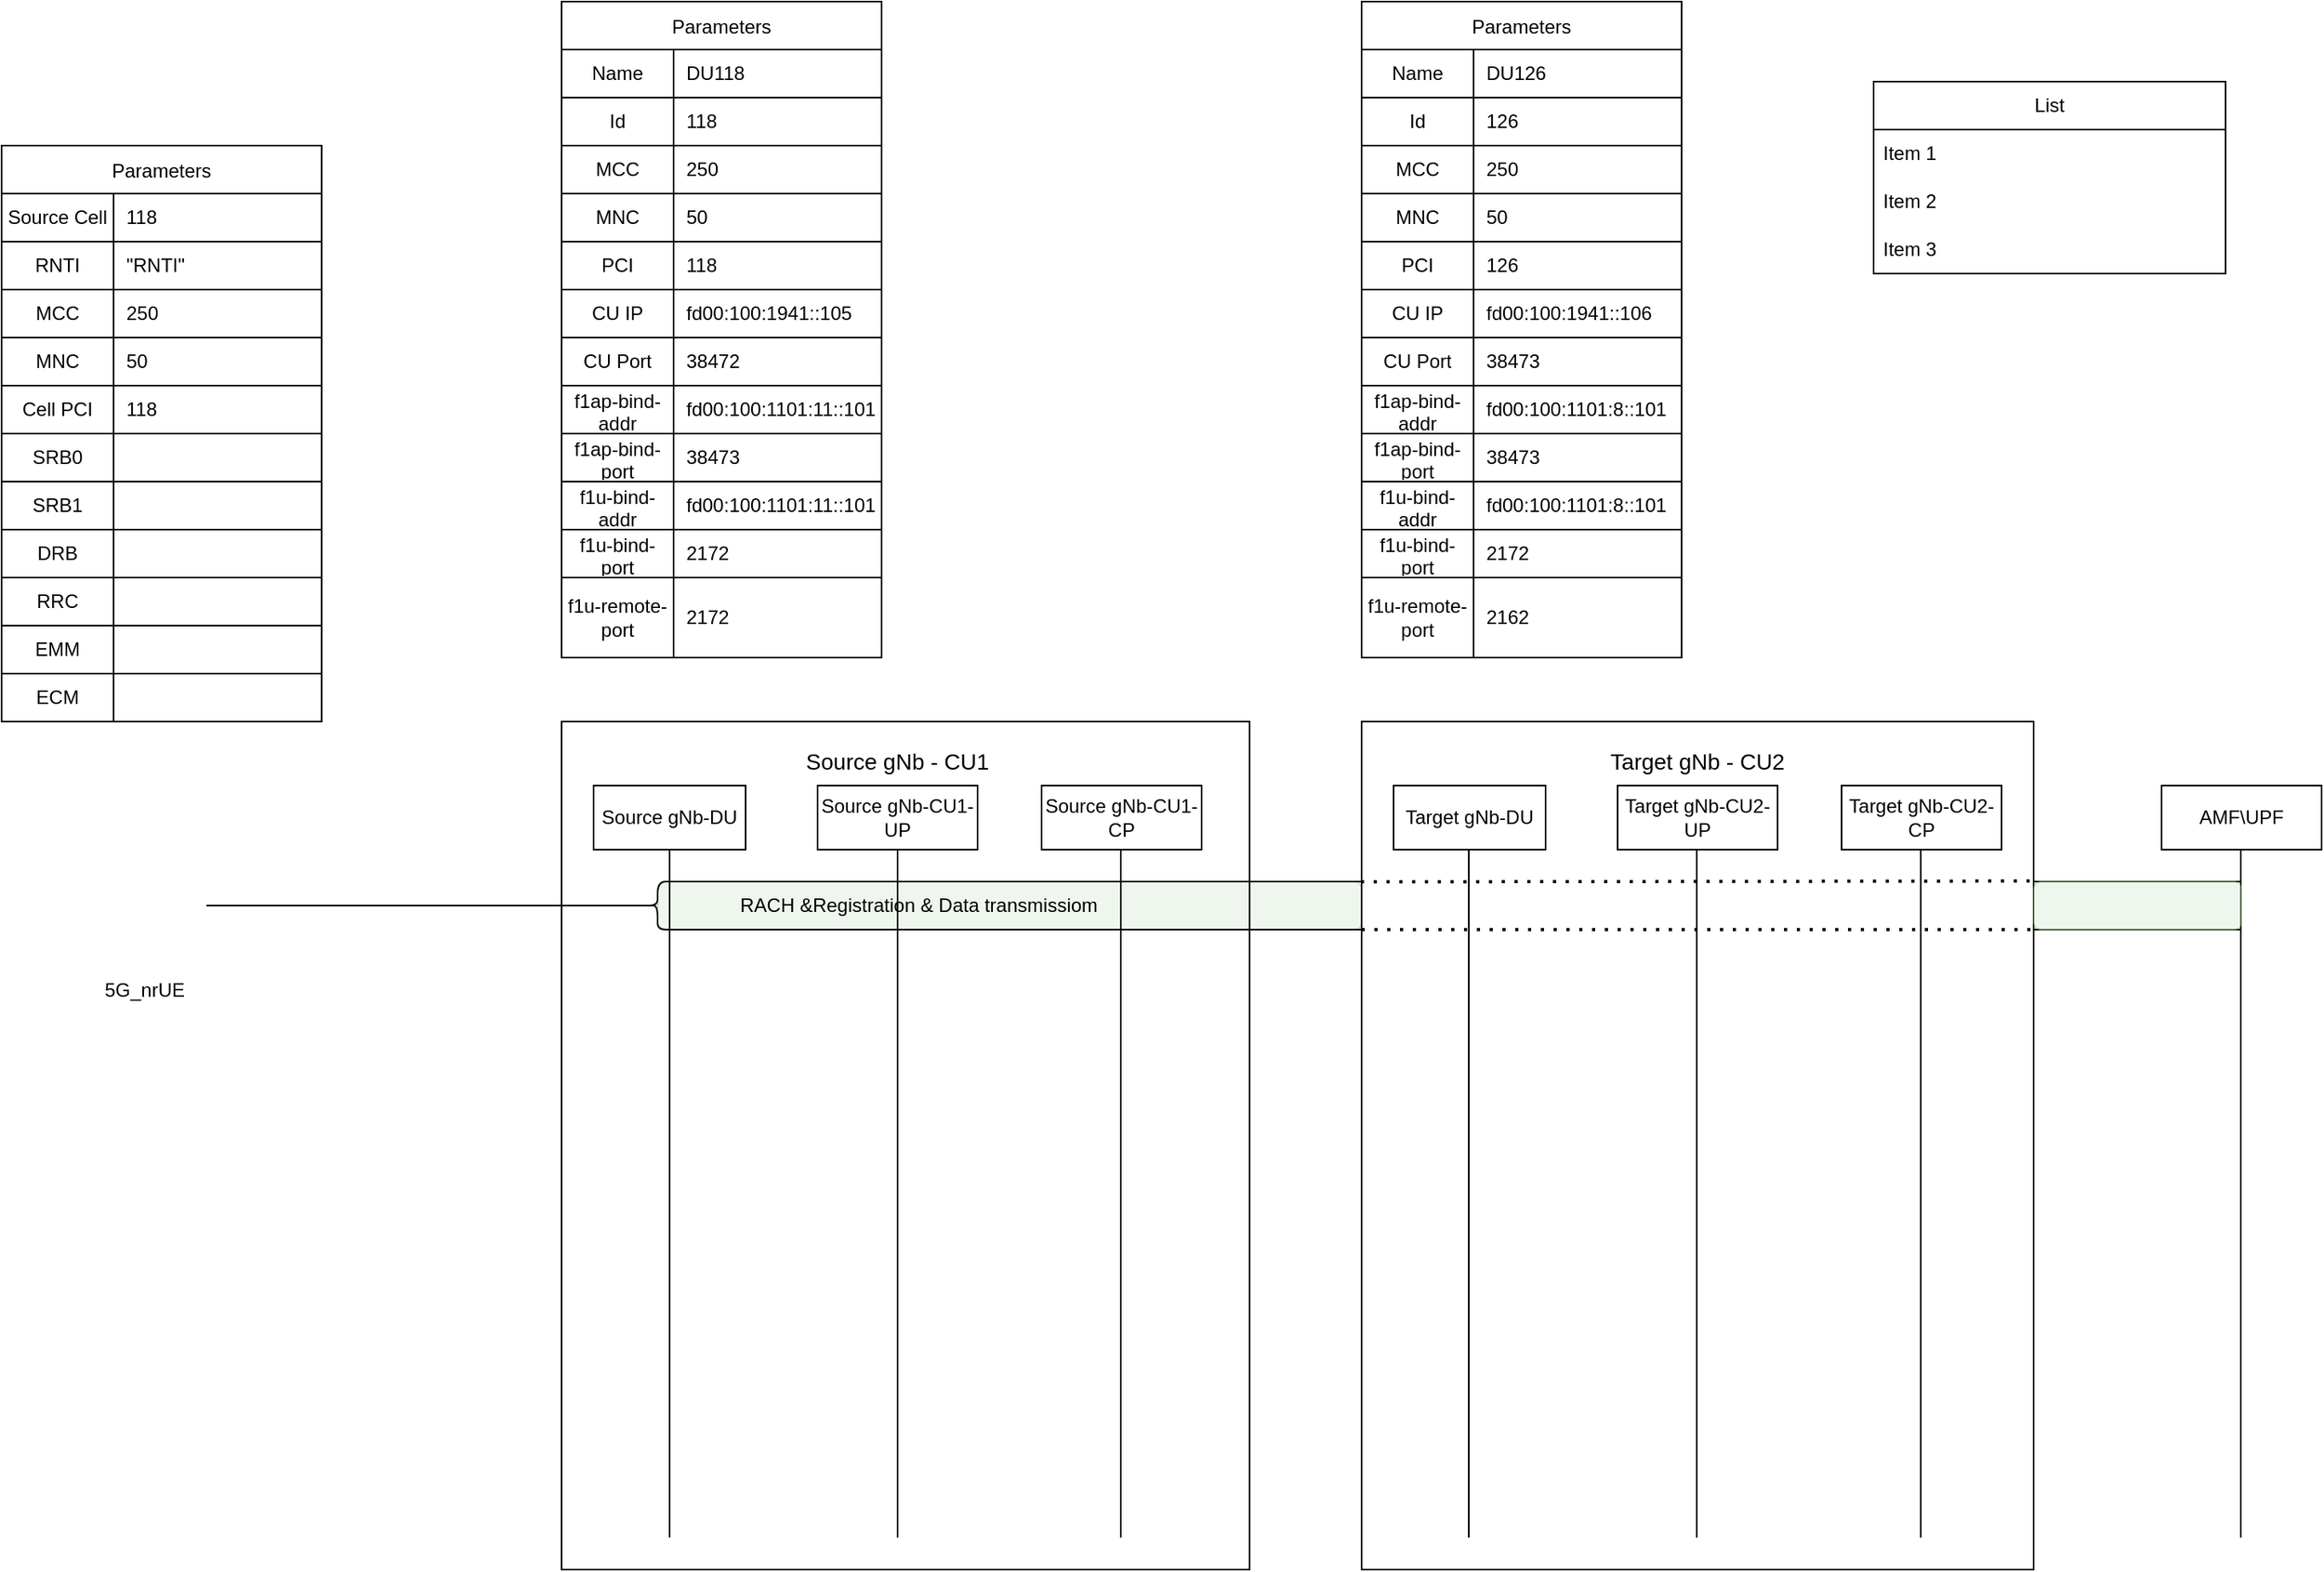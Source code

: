 <mxfile version="21.1.1" type="github">
  <diagram name="Page-1" id="ntlwcirGqWGYWwClvYJs">
    <mxGraphModel dx="2518" dy="1988" grid="1" gridSize="10" guides="1" tooltips="1" connect="1" arrows="1" fold="1" page="1" pageScale="1" pageWidth="827" pageHeight="1169" math="1" shadow="0">
      <root>
        <mxCell id="0" />
        <mxCell id="1" parent="0" />
        <mxCell id="01Hzk-wRed-KmRM_JVlv-125" value="" style="rounded=1;whiteSpace=wrap;html=1;fillColor=#d5e8d4;strokeColor=#82b366;opacity=40;shadow=0;" vertex="1" parent="1">
          <mxGeometry x="100" y="140" width="440" height="30" as="geometry" />
        </mxCell>
        <mxCell id="eY2_cheVj6THHlVWZL7n-2" value="" style="rounded=0;whiteSpace=wrap;html=1;fillColor=none;" parent="1" vertex="1">
          <mxGeometry x="40" y="40" width="430" height="530" as="geometry" />
        </mxCell>
        <mxCell id="eY2_cheVj6THHlVWZL7n-3" value="&lt;font style=&quot;font-size: 14px;&quot;&gt;Source gNb - CU1&lt;/font&gt;" style="text;html=1;strokeColor=none;fillColor=none;align=center;verticalAlign=middle;whiteSpace=wrap;rounded=0;" parent="1" vertex="1">
          <mxGeometry x="185" y="50" width="130" height="30" as="geometry" />
        </mxCell>
        <mxCell id="eY2_cheVj6THHlVWZL7n-4" value="" style="rounded=0;whiteSpace=wrap;html=1;fillColor=none;" parent="1" vertex="1">
          <mxGeometry x="540" y="40" width="420" height="530" as="geometry" />
        </mxCell>
        <mxCell id="eY2_cheVj6THHlVWZL7n-5" value="&lt;font style=&quot;font-size: 14px;&quot;&gt;Target gNb - CU2&lt;/font&gt;" style="text;html=1;strokeColor=none;fillColor=none;align=center;verticalAlign=middle;whiteSpace=wrap;rounded=0;" parent="1" vertex="1">
          <mxGeometry x="685" y="50" width="130" height="30" as="geometry" />
        </mxCell>
        <mxCell id="eY2_cheVj6THHlVWZL7n-6" value="Source gNb-DU" style="rounded=0;whiteSpace=wrap;html=1;" parent="1" vertex="1">
          <mxGeometry x="60" y="80" width="95" height="40" as="geometry" />
        </mxCell>
        <mxCell id="eY2_cheVj6THHlVWZL7n-7" value="Source gNb-CU1-UP" style="rounded=0;whiteSpace=wrap;html=1;" parent="1" vertex="1">
          <mxGeometry x="200" y="80" width="100" height="40" as="geometry" />
        </mxCell>
        <mxCell id="eY2_cheVj6THHlVWZL7n-8" value="Source gNb-CU1-CP" style="rounded=0;whiteSpace=wrap;html=1;" parent="1" vertex="1">
          <mxGeometry x="340" y="80" width="100" height="40" as="geometry" />
        </mxCell>
        <mxCell id="eY2_cheVj6THHlVWZL7n-9" value="Target gNb-DU" style="rounded=0;whiteSpace=wrap;html=1;" parent="1" vertex="1">
          <mxGeometry x="560" y="80" width="95" height="40" as="geometry" />
        </mxCell>
        <mxCell id="eY2_cheVj6THHlVWZL7n-10" value="Target gNb-CU2-UP" style="rounded=0;whiteSpace=wrap;html=1;" parent="1" vertex="1">
          <mxGeometry x="700" y="80" width="100" height="40" as="geometry" />
        </mxCell>
        <mxCell id="eY2_cheVj6THHlVWZL7n-11" value="Target gNb-CU2-CP" style="rounded=0;whiteSpace=wrap;html=1;" parent="1" vertex="1">
          <mxGeometry x="840" y="80" width="100" height="40" as="geometry" />
        </mxCell>
        <mxCell id="eY2_cheVj6THHlVWZL7n-12" value="AMF\UPF" style="rounded=0;whiteSpace=wrap;html=1;" parent="1" vertex="1">
          <mxGeometry x="1040" y="80" width="100" height="40" as="geometry" />
        </mxCell>
        <mxCell id="eY2_cheVj6THHlVWZL7n-13" value="" style="endArrow=none;html=1;rounded=0;entryX=0.5;entryY=1;entryDx=0;entryDy=0;exitX=0.157;exitY=0.962;exitDx=0;exitDy=0;exitPerimeter=0;" parent="1" source="eY2_cheVj6THHlVWZL7n-2" target="eY2_cheVj6THHlVWZL7n-6" edge="1">
          <mxGeometry width="50" height="50" relative="1" as="geometry">
            <mxPoint x="70" y="210" as="sourcePoint" />
            <mxPoint x="120" y="160" as="targetPoint" />
          </mxGeometry>
        </mxCell>
        <mxCell id="eY2_cheVj6THHlVWZL7n-14" value="" style="endArrow=none;html=1;rounded=0;entryX=0.5;entryY=1;entryDx=0;entryDy=0;exitX=0.157;exitY=0.962;exitDx=0;exitDy=0;exitPerimeter=0;" parent="1" edge="1">
          <mxGeometry width="50" height="50" relative="1" as="geometry">
            <mxPoint x="250" y="550" as="sourcePoint" />
            <mxPoint x="250" y="120" as="targetPoint" />
          </mxGeometry>
        </mxCell>
        <mxCell id="eY2_cheVj6THHlVWZL7n-15" value="" style="endArrow=none;html=1;rounded=0;entryX=0.5;entryY=1;entryDx=0;entryDy=0;exitX=0.157;exitY=0.962;exitDx=0;exitDy=0;exitPerimeter=0;" parent="1" edge="1">
          <mxGeometry width="50" height="50" relative="1" as="geometry">
            <mxPoint x="389.5" y="550" as="sourcePoint" />
            <mxPoint x="389.5" y="120" as="targetPoint" />
          </mxGeometry>
        </mxCell>
        <mxCell id="eY2_cheVj6THHlVWZL7n-16" value="" style="endArrow=none;html=1;rounded=0;entryX=0.5;entryY=1;entryDx=0;entryDy=0;exitX=0.157;exitY=0.962;exitDx=0;exitDy=0;exitPerimeter=0;" parent="1" edge="1">
          <mxGeometry width="50" height="50" relative="1" as="geometry">
            <mxPoint x="607" y="550" as="sourcePoint" />
            <mxPoint x="607" y="120" as="targetPoint" />
          </mxGeometry>
        </mxCell>
        <mxCell id="eY2_cheVj6THHlVWZL7n-17" value="" style="endArrow=none;html=1;rounded=0;entryX=0.5;entryY=1;entryDx=0;entryDy=0;exitX=0.157;exitY=0.962;exitDx=0;exitDy=0;exitPerimeter=0;" parent="1" edge="1">
          <mxGeometry width="50" height="50" relative="1" as="geometry">
            <mxPoint x="749.5" y="550" as="sourcePoint" />
            <mxPoint x="749.5" y="120" as="targetPoint" />
          </mxGeometry>
        </mxCell>
        <mxCell id="eY2_cheVj6THHlVWZL7n-18" value="" style="endArrow=none;html=1;rounded=0;entryX=0.5;entryY=1;entryDx=0;entryDy=0;exitX=0.157;exitY=0.962;exitDx=0;exitDy=0;exitPerimeter=0;" parent="1" edge="1">
          <mxGeometry width="50" height="50" relative="1" as="geometry">
            <mxPoint x="889.5" y="550" as="sourcePoint" />
            <mxPoint x="889.5" y="120" as="targetPoint" />
          </mxGeometry>
        </mxCell>
        <mxCell id="eY2_cheVj6THHlVWZL7n-19" value="" style="endArrow=none;html=1;rounded=0;entryX=0.5;entryY=1;entryDx=0;entryDy=0;exitX=0.157;exitY=0.962;exitDx=0;exitDy=0;exitPerimeter=0;" parent="1" edge="1">
          <mxGeometry width="50" height="50" relative="1" as="geometry">
            <mxPoint x="1089.5" y="550" as="sourcePoint" />
            <mxPoint x="1089.5" y="120" as="targetPoint" />
          </mxGeometry>
        </mxCell>
        <mxCell id="01Hzk-wRed-KmRM_JVlv-11" value="Parameters" style="shape=table;startSize=30;container=1;collapsible=0;childLayout=tableLayout;fixedRows=1;rowLines=0;fontStyle=0;strokeColor=default;fontSize=12;labelBorderColor=none;columnLines=1;" vertex="1" parent="1">
          <mxGeometry x="40" y="-410" width="200" height="410" as="geometry" />
        </mxCell>
        <mxCell id="01Hzk-wRed-KmRM_JVlv-12" value="" style="shape=tableRow;horizontal=0;startSize=0;swimlaneHead=0;swimlaneBody=0;top=0;left=0;bottom=0;right=0;collapsible=0;dropTarget=0;fillColor=none;points=[[0,0.5],[1,0.5]];portConstraint=eastwest;strokeColor=inherit;fontSize=12;" vertex="1" parent="01Hzk-wRed-KmRM_JVlv-11">
          <mxGeometry y="30" width="200" height="30" as="geometry" />
        </mxCell>
        <mxCell id="01Hzk-wRed-KmRM_JVlv-13" value="Name" style="shape=partialRectangle;html=1;whiteSpace=wrap;connectable=0;fillColor=none;top=0;left=0;bottom=0;right=0;overflow=hidden;pointerEvents=1;strokeColor=inherit;fontSize=12;" vertex="1" parent="01Hzk-wRed-KmRM_JVlv-12">
          <mxGeometry width="70" height="30" as="geometry">
            <mxRectangle width="70" height="30" as="alternateBounds" />
          </mxGeometry>
        </mxCell>
        <mxCell id="01Hzk-wRed-KmRM_JVlv-14" value="DU118" style="shape=partialRectangle;html=1;whiteSpace=wrap;connectable=0;fillColor=none;top=0;left=0;bottom=0;right=0;align=left;spacingLeft=6;overflow=hidden;strokeColor=inherit;fontSize=12;" vertex="1" parent="01Hzk-wRed-KmRM_JVlv-12">
          <mxGeometry x="70" width="130" height="30" as="geometry">
            <mxRectangle width="130" height="30" as="alternateBounds" />
          </mxGeometry>
        </mxCell>
        <mxCell id="01Hzk-wRed-KmRM_JVlv-15" value="" style="shape=tableRow;horizontal=0;startSize=0;swimlaneHead=0;swimlaneBody=0;top=0;left=0;bottom=0;right=0;collapsible=0;dropTarget=0;fillColor=none;points=[[0,0.5],[1,0.5]];portConstraint=eastwest;strokeColor=inherit;fontSize=12;" vertex="1" parent="01Hzk-wRed-KmRM_JVlv-11">
          <mxGeometry y="60" width="200" height="30" as="geometry" />
        </mxCell>
        <mxCell id="01Hzk-wRed-KmRM_JVlv-16" value="Id" style="shape=partialRectangle;html=1;whiteSpace=wrap;connectable=0;fillColor=none;top=1;left=0;bottom=1;right=0;overflow=hidden;strokeColor=inherit;fontSize=12;labelBorderColor=none;shadow=0;" vertex="1" parent="01Hzk-wRed-KmRM_JVlv-15">
          <mxGeometry width="70" height="30" as="geometry">
            <mxRectangle width="70" height="30" as="alternateBounds" />
          </mxGeometry>
        </mxCell>
        <mxCell id="01Hzk-wRed-KmRM_JVlv-17" value="118" style="shape=partialRectangle;html=1;whiteSpace=wrap;connectable=0;fillColor=none;top=1;left=0;bottom=1;right=0;align=left;spacingLeft=6;overflow=hidden;strokeColor=inherit;fontSize=12;" vertex="1" parent="01Hzk-wRed-KmRM_JVlv-15">
          <mxGeometry x="70" width="130" height="30" as="geometry">
            <mxRectangle width="130" height="30" as="alternateBounds" />
          </mxGeometry>
        </mxCell>
        <mxCell id="01Hzk-wRed-KmRM_JVlv-18" value="" style="shape=tableRow;horizontal=0;startSize=0;swimlaneHead=0;swimlaneBody=0;top=0;left=0;bottom=0;right=0;collapsible=0;dropTarget=0;fillColor=none;points=[[0,0.5],[1,0.5]];portConstraint=eastwest;strokeColor=inherit;fontSize=12;" vertex="1" parent="01Hzk-wRed-KmRM_JVlv-11">
          <mxGeometry y="90" width="200" height="30" as="geometry" />
        </mxCell>
        <mxCell id="01Hzk-wRed-KmRM_JVlv-19" value="MCC" style="shape=partialRectangle;html=1;whiteSpace=wrap;connectable=0;fillColor=none;top=0;left=0;bottom=1;right=0;overflow=hidden;strokeColor=inherit;fontSize=12;" vertex="1" parent="01Hzk-wRed-KmRM_JVlv-18">
          <mxGeometry width="70" height="30" as="geometry">
            <mxRectangle width="70" height="30" as="alternateBounds" />
          </mxGeometry>
        </mxCell>
        <mxCell id="01Hzk-wRed-KmRM_JVlv-20" value="250" style="shape=partialRectangle;html=1;whiteSpace=wrap;connectable=0;fillColor=none;top=0;left=0;bottom=1;right=0;align=left;spacingLeft=6;overflow=hidden;strokeColor=inherit;fontSize=12;" vertex="1" parent="01Hzk-wRed-KmRM_JVlv-18">
          <mxGeometry x="70" width="130" height="30" as="geometry">
            <mxRectangle width="130" height="30" as="alternateBounds" />
          </mxGeometry>
        </mxCell>
        <mxCell id="01Hzk-wRed-KmRM_JVlv-21" style="shape=tableRow;horizontal=0;startSize=0;swimlaneHead=0;swimlaneBody=0;top=0;left=0;bottom=0;right=0;collapsible=0;dropTarget=0;fillColor=none;points=[[0,0.5],[1,0.5]];portConstraint=eastwest;strokeColor=inherit;fontSize=12;" vertex="1" parent="01Hzk-wRed-KmRM_JVlv-11">
          <mxGeometry y="120" width="200" height="30" as="geometry" />
        </mxCell>
        <mxCell id="01Hzk-wRed-KmRM_JVlv-22" value="MNC" style="shape=partialRectangle;html=1;whiteSpace=wrap;connectable=0;fillColor=none;top=0;left=0;bottom=1;right=0;overflow=hidden;strokeColor=inherit;fontSize=12;" vertex="1" parent="01Hzk-wRed-KmRM_JVlv-21">
          <mxGeometry width="70" height="30" as="geometry">
            <mxRectangle width="70" height="30" as="alternateBounds" />
          </mxGeometry>
        </mxCell>
        <mxCell id="01Hzk-wRed-KmRM_JVlv-23" value="50" style="shape=partialRectangle;html=1;whiteSpace=wrap;connectable=0;fillColor=none;top=0;left=0;bottom=1;right=0;align=left;spacingLeft=6;overflow=hidden;strokeColor=inherit;fontSize=12;" vertex="1" parent="01Hzk-wRed-KmRM_JVlv-21">
          <mxGeometry x="70" width="130" height="30" as="geometry">
            <mxRectangle width="130" height="30" as="alternateBounds" />
          </mxGeometry>
        </mxCell>
        <mxCell id="01Hzk-wRed-KmRM_JVlv-24" style="shape=tableRow;horizontal=0;startSize=0;swimlaneHead=0;swimlaneBody=0;top=0;left=0;bottom=0;right=0;collapsible=0;dropTarget=0;fillColor=none;points=[[0,0.5],[1,0.5]];portConstraint=eastwest;strokeColor=inherit;fontSize=12;" vertex="1" parent="01Hzk-wRed-KmRM_JVlv-11">
          <mxGeometry y="150" width="200" height="30" as="geometry" />
        </mxCell>
        <mxCell id="01Hzk-wRed-KmRM_JVlv-25" value="PCI" style="shape=partialRectangle;html=1;whiteSpace=wrap;connectable=0;fillColor=none;top=0;left=0;bottom=1;right=0;overflow=hidden;strokeColor=inherit;fontSize=12;" vertex="1" parent="01Hzk-wRed-KmRM_JVlv-24">
          <mxGeometry width="70" height="30" as="geometry">
            <mxRectangle width="70" height="30" as="alternateBounds" />
          </mxGeometry>
        </mxCell>
        <mxCell id="01Hzk-wRed-KmRM_JVlv-26" value="118" style="shape=partialRectangle;html=1;whiteSpace=wrap;connectable=0;fillColor=none;top=0;left=0;bottom=1;right=0;align=left;spacingLeft=6;overflow=hidden;strokeColor=inherit;fontSize=12;" vertex="1" parent="01Hzk-wRed-KmRM_JVlv-24">
          <mxGeometry x="70" width="130" height="30" as="geometry">
            <mxRectangle width="130" height="30" as="alternateBounds" />
          </mxGeometry>
        </mxCell>
        <mxCell id="01Hzk-wRed-KmRM_JVlv-27" style="shape=tableRow;horizontal=0;startSize=0;swimlaneHead=0;swimlaneBody=0;top=0;left=0;bottom=0;right=0;collapsible=0;dropTarget=0;fillColor=none;points=[[0,0.5],[1,0.5]];portConstraint=eastwest;strokeColor=inherit;fontSize=12;" vertex="1" parent="01Hzk-wRed-KmRM_JVlv-11">
          <mxGeometry y="180" width="200" height="30" as="geometry" />
        </mxCell>
        <mxCell id="01Hzk-wRed-KmRM_JVlv-28" value="CU IP" style="shape=partialRectangle;html=1;whiteSpace=wrap;connectable=0;fillColor=none;top=0;left=0;bottom=1;right=0;overflow=hidden;strokeColor=inherit;fontSize=12;" vertex="1" parent="01Hzk-wRed-KmRM_JVlv-27">
          <mxGeometry width="70" height="30" as="geometry">
            <mxRectangle width="70" height="30" as="alternateBounds" />
          </mxGeometry>
        </mxCell>
        <mxCell id="01Hzk-wRed-KmRM_JVlv-29" value="fd00:100:1941::105" style="shape=partialRectangle;html=1;whiteSpace=wrap;connectable=0;fillColor=none;top=0;left=0;bottom=1;right=0;align=left;spacingLeft=6;overflow=hidden;strokeColor=inherit;fontSize=12;" vertex="1" parent="01Hzk-wRed-KmRM_JVlv-27">
          <mxGeometry x="70" width="130" height="30" as="geometry">
            <mxRectangle width="130" height="30" as="alternateBounds" />
          </mxGeometry>
        </mxCell>
        <mxCell id="01Hzk-wRed-KmRM_JVlv-59" style="shape=tableRow;horizontal=0;startSize=0;swimlaneHead=0;swimlaneBody=0;top=0;left=0;bottom=0;right=0;collapsible=0;dropTarget=0;fillColor=none;points=[[0,0.5],[1,0.5]];portConstraint=eastwest;strokeColor=inherit;fontSize=12;" vertex="1" parent="01Hzk-wRed-KmRM_JVlv-11">
          <mxGeometry y="210" width="200" height="30" as="geometry" />
        </mxCell>
        <mxCell id="01Hzk-wRed-KmRM_JVlv-60" value="CU Port" style="shape=partialRectangle;html=1;whiteSpace=wrap;connectable=0;fillColor=none;top=0;left=0;bottom=1;right=0;overflow=hidden;strokeColor=inherit;fontSize=12;" vertex="1" parent="01Hzk-wRed-KmRM_JVlv-59">
          <mxGeometry width="70" height="30" as="geometry">
            <mxRectangle width="70" height="30" as="alternateBounds" />
          </mxGeometry>
        </mxCell>
        <mxCell id="01Hzk-wRed-KmRM_JVlv-61" value="38472" style="shape=partialRectangle;html=1;whiteSpace=wrap;connectable=0;fillColor=none;top=0;left=0;bottom=1;right=0;align=left;spacingLeft=6;overflow=hidden;strokeColor=inherit;fontSize=12;" vertex="1" parent="01Hzk-wRed-KmRM_JVlv-59">
          <mxGeometry x="70" width="130" height="30" as="geometry">
            <mxRectangle width="130" height="30" as="alternateBounds" />
          </mxGeometry>
        </mxCell>
        <mxCell id="01Hzk-wRed-KmRM_JVlv-62" style="shape=tableRow;horizontal=0;startSize=0;swimlaneHead=0;swimlaneBody=0;top=0;left=0;bottom=0;right=0;collapsible=0;dropTarget=0;fillColor=none;points=[[0,0.5],[1,0.5]];portConstraint=eastwest;strokeColor=inherit;fontSize=12;" vertex="1" parent="01Hzk-wRed-KmRM_JVlv-11">
          <mxGeometry y="240" width="200" height="30" as="geometry" />
        </mxCell>
        <mxCell id="01Hzk-wRed-KmRM_JVlv-63" value="f1ap-bind-addr" style="shape=partialRectangle;html=1;whiteSpace=wrap;connectable=0;fillColor=none;top=0;left=0;bottom=1;right=0;overflow=hidden;strokeColor=inherit;fontSize=12;" vertex="1" parent="01Hzk-wRed-KmRM_JVlv-62">
          <mxGeometry width="70" height="30" as="geometry">
            <mxRectangle width="70" height="30" as="alternateBounds" />
          </mxGeometry>
        </mxCell>
        <mxCell id="01Hzk-wRed-KmRM_JVlv-64" value="fd00:100:1101:11::101" style="shape=partialRectangle;html=1;whiteSpace=wrap;connectable=0;fillColor=none;top=0;left=0;bottom=1;right=0;align=left;spacingLeft=6;overflow=hidden;strokeColor=inherit;fontSize=12;" vertex="1" parent="01Hzk-wRed-KmRM_JVlv-62">
          <mxGeometry x="70" width="130" height="30" as="geometry">
            <mxRectangle width="130" height="30" as="alternateBounds" />
          </mxGeometry>
        </mxCell>
        <mxCell id="01Hzk-wRed-KmRM_JVlv-65" style="shape=tableRow;horizontal=0;startSize=0;swimlaneHead=0;swimlaneBody=0;top=0;left=0;bottom=0;right=0;collapsible=0;dropTarget=0;fillColor=none;points=[[0,0.5],[1,0.5]];portConstraint=eastwest;strokeColor=inherit;fontSize=12;" vertex="1" parent="01Hzk-wRed-KmRM_JVlv-11">
          <mxGeometry y="270" width="200" height="30" as="geometry" />
        </mxCell>
        <mxCell id="01Hzk-wRed-KmRM_JVlv-66" value="f1ap-bind-port" style="shape=partialRectangle;html=1;whiteSpace=wrap;connectable=0;fillColor=none;top=0;left=0;bottom=1;right=0;overflow=hidden;strokeColor=inherit;fontSize=12;" vertex="1" parent="01Hzk-wRed-KmRM_JVlv-65">
          <mxGeometry width="70" height="30" as="geometry">
            <mxRectangle width="70" height="30" as="alternateBounds" />
          </mxGeometry>
        </mxCell>
        <mxCell id="01Hzk-wRed-KmRM_JVlv-67" value="38473" style="shape=partialRectangle;html=1;whiteSpace=wrap;connectable=0;fillColor=none;top=0;left=0;bottom=1;right=0;align=left;spacingLeft=6;overflow=hidden;strokeColor=inherit;fontSize=12;" vertex="1" parent="01Hzk-wRed-KmRM_JVlv-65">
          <mxGeometry x="70" width="130" height="30" as="geometry">
            <mxRectangle width="130" height="30" as="alternateBounds" />
          </mxGeometry>
        </mxCell>
        <mxCell id="01Hzk-wRed-KmRM_JVlv-68" style="shape=tableRow;horizontal=0;startSize=0;swimlaneHead=0;swimlaneBody=0;top=0;left=0;bottom=0;right=0;collapsible=0;dropTarget=0;fillColor=none;points=[[0,0.5],[1,0.5]];portConstraint=eastwest;strokeColor=inherit;fontSize=12;" vertex="1" parent="01Hzk-wRed-KmRM_JVlv-11">
          <mxGeometry y="300" width="200" height="30" as="geometry" />
        </mxCell>
        <mxCell id="01Hzk-wRed-KmRM_JVlv-69" value="f1u-bind-addr" style="shape=partialRectangle;html=1;whiteSpace=wrap;connectable=0;fillColor=none;top=0;left=0;bottom=1;right=0;overflow=hidden;strokeColor=inherit;fontSize=12;" vertex="1" parent="01Hzk-wRed-KmRM_JVlv-68">
          <mxGeometry width="70" height="30" as="geometry">
            <mxRectangle width="70" height="30" as="alternateBounds" />
          </mxGeometry>
        </mxCell>
        <mxCell id="01Hzk-wRed-KmRM_JVlv-70" value="fd00:100:1101:11::101" style="shape=partialRectangle;html=1;whiteSpace=wrap;connectable=0;fillColor=none;top=0;left=0;bottom=1;right=0;align=left;spacingLeft=6;overflow=hidden;strokeColor=inherit;fontSize=12;" vertex="1" parent="01Hzk-wRed-KmRM_JVlv-68">
          <mxGeometry x="70" width="130" height="30" as="geometry">
            <mxRectangle width="130" height="30" as="alternateBounds" />
          </mxGeometry>
        </mxCell>
        <mxCell id="01Hzk-wRed-KmRM_JVlv-71" style="shape=tableRow;horizontal=0;startSize=0;swimlaneHead=0;swimlaneBody=0;top=0;left=0;bottom=0;right=0;collapsible=0;dropTarget=0;fillColor=none;points=[[0,0.5],[1,0.5]];portConstraint=eastwest;strokeColor=inherit;fontSize=12;" vertex="1" parent="01Hzk-wRed-KmRM_JVlv-11">
          <mxGeometry y="330" width="200" height="30" as="geometry" />
        </mxCell>
        <mxCell id="01Hzk-wRed-KmRM_JVlv-72" value="f1u-bind-port" style="shape=partialRectangle;html=1;whiteSpace=wrap;connectable=0;fillColor=none;top=0;left=0;bottom=1;right=0;overflow=hidden;strokeColor=inherit;fontSize=12;" vertex="1" parent="01Hzk-wRed-KmRM_JVlv-71">
          <mxGeometry width="70" height="30" as="geometry">
            <mxRectangle width="70" height="30" as="alternateBounds" />
          </mxGeometry>
        </mxCell>
        <mxCell id="01Hzk-wRed-KmRM_JVlv-73" value="2172" style="shape=partialRectangle;html=1;whiteSpace=wrap;connectable=0;fillColor=none;top=0;left=0;bottom=1;right=0;align=left;spacingLeft=6;overflow=hidden;strokeColor=inherit;fontSize=12;" vertex="1" parent="01Hzk-wRed-KmRM_JVlv-71">
          <mxGeometry x="70" width="130" height="30" as="geometry">
            <mxRectangle width="130" height="30" as="alternateBounds" />
          </mxGeometry>
        </mxCell>
        <mxCell id="01Hzk-wRed-KmRM_JVlv-74" style="shape=tableRow;horizontal=0;startSize=0;swimlaneHead=0;swimlaneBody=0;top=0;left=0;bottom=0;right=0;collapsible=0;dropTarget=0;fillColor=none;points=[[0,0.5],[1,0.5]];portConstraint=eastwest;strokeColor=inherit;fontSize=12;" vertex="1" parent="01Hzk-wRed-KmRM_JVlv-11">
          <mxGeometry y="360" width="200" height="50" as="geometry" />
        </mxCell>
        <mxCell id="01Hzk-wRed-KmRM_JVlv-75" value="f1u-remote-port" style="shape=partialRectangle;html=1;whiteSpace=wrap;connectable=0;fillColor=none;top=0;left=0;bottom=1;right=0;overflow=hidden;strokeColor=inherit;fontSize=12;" vertex="1" parent="01Hzk-wRed-KmRM_JVlv-74">
          <mxGeometry width="70" height="50" as="geometry">
            <mxRectangle width="70" height="50" as="alternateBounds" />
          </mxGeometry>
        </mxCell>
        <mxCell id="01Hzk-wRed-KmRM_JVlv-76" value="2172" style="shape=partialRectangle;html=1;whiteSpace=wrap;connectable=0;fillColor=none;top=0;left=0;bottom=1;right=0;align=left;spacingLeft=6;overflow=hidden;strokeColor=inherit;fontSize=12;" vertex="1" parent="01Hzk-wRed-KmRM_JVlv-74">
          <mxGeometry x="70" width="130" height="50" as="geometry">
            <mxRectangle width="130" height="50" as="alternateBounds" />
          </mxGeometry>
        </mxCell>
        <mxCell id="01Hzk-wRed-KmRM_JVlv-77" value="Parameters" style="shape=table;startSize=30;container=1;collapsible=0;childLayout=tableLayout;fixedRows=1;rowLines=0;fontStyle=0;strokeColor=default;fontSize=12;labelBorderColor=none;columnLines=1;flipH=1;flipV=0;expand=1;" vertex="1" parent="1">
          <mxGeometry x="540" y="-410" width="200" height="410" as="geometry" />
        </mxCell>
        <mxCell id="01Hzk-wRed-KmRM_JVlv-78" value="" style="shape=tableRow;horizontal=0;startSize=0;swimlaneHead=0;swimlaneBody=0;top=0;left=0;bottom=0;right=0;collapsible=0;dropTarget=0;fillColor=none;points=[[0,0.5],[1,0.5]];portConstraint=eastwest;strokeColor=inherit;fontSize=12;" vertex="1" parent="01Hzk-wRed-KmRM_JVlv-77">
          <mxGeometry y="30" width="200" height="30" as="geometry" />
        </mxCell>
        <mxCell id="01Hzk-wRed-KmRM_JVlv-79" value="Name" style="shape=partialRectangle;html=1;whiteSpace=wrap;connectable=0;fillColor=none;top=0;left=0;bottom=0;right=0;overflow=hidden;pointerEvents=1;strokeColor=inherit;fontSize=12;" vertex="1" parent="01Hzk-wRed-KmRM_JVlv-78">
          <mxGeometry width="70" height="30" as="geometry">
            <mxRectangle width="70" height="30" as="alternateBounds" />
          </mxGeometry>
        </mxCell>
        <mxCell id="01Hzk-wRed-KmRM_JVlv-80" value="DU126" style="shape=partialRectangle;html=1;whiteSpace=wrap;connectable=0;fillColor=none;top=0;left=0;bottom=0;right=0;align=left;spacingLeft=6;overflow=hidden;strokeColor=inherit;fontSize=12;" vertex="1" parent="01Hzk-wRed-KmRM_JVlv-78">
          <mxGeometry x="70" width="130" height="30" as="geometry">
            <mxRectangle width="130" height="30" as="alternateBounds" />
          </mxGeometry>
        </mxCell>
        <mxCell id="01Hzk-wRed-KmRM_JVlv-81" value="" style="shape=tableRow;horizontal=0;startSize=0;swimlaneHead=0;swimlaneBody=0;top=0;left=0;bottom=0;right=0;collapsible=0;dropTarget=0;fillColor=none;points=[[0,0.5],[1,0.5]];portConstraint=eastwest;strokeColor=inherit;fontSize=12;" vertex="1" parent="01Hzk-wRed-KmRM_JVlv-77">
          <mxGeometry y="60" width="200" height="30" as="geometry" />
        </mxCell>
        <mxCell id="01Hzk-wRed-KmRM_JVlv-82" value="Id" style="shape=partialRectangle;html=1;whiteSpace=wrap;connectable=0;fillColor=none;top=1;left=0;bottom=1;right=0;overflow=hidden;strokeColor=inherit;fontSize=12;labelBorderColor=none;shadow=0;" vertex="1" parent="01Hzk-wRed-KmRM_JVlv-81">
          <mxGeometry width="70" height="30" as="geometry">
            <mxRectangle width="70" height="30" as="alternateBounds" />
          </mxGeometry>
        </mxCell>
        <mxCell id="01Hzk-wRed-KmRM_JVlv-83" value="126" style="shape=partialRectangle;html=1;whiteSpace=wrap;connectable=0;fillColor=none;top=1;left=0;bottom=1;right=0;align=left;spacingLeft=6;overflow=hidden;strokeColor=inherit;fontSize=12;" vertex="1" parent="01Hzk-wRed-KmRM_JVlv-81">
          <mxGeometry x="70" width="130" height="30" as="geometry">
            <mxRectangle width="130" height="30" as="alternateBounds" />
          </mxGeometry>
        </mxCell>
        <mxCell id="01Hzk-wRed-KmRM_JVlv-84" value="" style="shape=tableRow;horizontal=0;startSize=0;swimlaneHead=0;swimlaneBody=0;top=0;left=0;bottom=0;right=0;collapsible=0;dropTarget=0;fillColor=none;points=[[0,0.5],[1,0.5]];portConstraint=eastwest;strokeColor=inherit;fontSize=12;" vertex="1" parent="01Hzk-wRed-KmRM_JVlv-77">
          <mxGeometry y="90" width="200" height="30" as="geometry" />
        </mxCell>
        <mxCell id="01Hzk-wRed-KmRM_JVlv-85" value="MCC" style="shape=partialRectangle;html=1;whiteSpace=wrap;connectable=0;fillColor=none;top=0;left=0;bottom=1;right=0;overflow=hidden;strokeColor=inherit;fontSize=12;" vertex="1" parent="01Hzk-wRed-KmRM_JVlv-84">
          <mxGeometry width="70" height="30" as="geometry">
            <mxRectangle width="70" height="30" as="alternateBounds" />
          </mxGeometry>
        </mxCell>
        <mxCell id="01Hzk-wRed-KmRM_JVlv-86" value="250" style="shape=partialRectangle;html=1;whiteSpace=wrap;connectable=0;fillColor=none;top=0;left=0;bottom=1;right=0;align=left;spacingLeft=6;overflow=hidden;strokeColor=inherit;fontSize=12;" vertex="1" parent="01Hzk-wRed-KmRM_JVlv-84">
          <mxGeometry x="70" width="130" height="30" as="geometry">
            <mxRectangle width="130" height="30" as="alternateBounds" />
          </mxGeometry>
        </mxCell>
        <mxCell id="01Hzk-wRed-KmRM_JVlv-87" style="shape=tableRow;horizontal=0;startSize=0;swimlaneHead=0;swimlaneBody=0;top=0;left=0;bottom=0;right=0;collapsible=0;dropTarget=0;fillColor=none;points=[[0,0.5],[1,0.5]];portConstraint=eastwest;strokeColor=inherit;fontSize=12;" vertex="1" parent="01Hzk-wRed-KmRM_JVlv-77">
          <mxGeometry y="120" width="200" height="30" as="geometry" />
        </mxCell>
        <mxCell id="01Hzk-wRed-KmRM_JVlv-88" value="MNC" style="shape=partialRectangle;html=1;whiteSpace=wrap;connectable=0;fillColor=none;top=0;left=0;bottom=1;right=0;overflow=hidden;strokeColor=inherit;fontSize=12;" vertex="1" parent="01Hzk-wRed-KmRM_JVlv-87">
          <mxGeometry width="70" height="30" as="geometry">
            <mxRectangle width="70" height="30" as="alternateBounds" />
          </mxGeometry>
        </mxCell>
        <mxCell id="01Hzk-wRed-KmRM_JVlv-89" value="50" style="shape=partialRectangle;html=1;whiteSpace=wrap;connectable=0;fillColor=none;top=0;left=0;bottom=1;right=0;align=left;spacingLeft=6;overflow=hidden;strokeColor=inherit;fontSize=12;" vertex="1" parent="01Hzk-wRed-KmRM_JVlv-87">
          <mxGeometry x="70" width="130" height="30" as="geometry">
            <mxRectangle width="130" height="30" as="alternateBounds" />
          </mxGeometry>
        </mxCell>
        <mxCell id="01Hzk-wRed-KmRM_JVlv-90" style="shape=tableRow;horizontal=0;startSize=0;swimlaneHead=0;swimlaneBody=0;top=0;left=0;bottom=0;right=0;collapsible=0;dropTarget=0;fillColor=none;points=[[0,0.5],[1,0.5]];portConstraint=eastwest;strokeColor=inherit;fontSize=12;" vertex="1" parent="01Hzk-wRed-KmRM_JVlv-77">
          <mxGeometry y="150" width="200" height="30" as="geometry" />
        </mxCell>
        <mxCell id="01Hzk-wRed-KmRM_JVlv-91" value="PCI" style="shape=partialRectangle;html=1;whiteSpace=wrap;connectable=0;fillColor=none;top=0;left=0;bottom=1;right=0;overflow=hidden;strokeColor=inherit;fontSize=12;" vertex="1" parent="01Hzk-wRed-KmRM_JVlv-90">
          <mxGeometry width="70" height="30" as="geometry">
            <mxRectangle width="70" height="30" as="alternateBounds" />
          </mxGeometry>
        </mxCell>
        <mxCell id="01Hzk-wRed-KmRM_JVlv-92" value="126" style="shape=partialRectangle;html=1;whiteSpace=wrap;connectable=0;fillColor=none;top=0;left=0;bottom=1;right=0;align=left;spacingLeft=6;overflow=hidden;strokeColor=inherit;fontSize=12;" vertex="1" parent="01Hzk-wRed-KmRM_JVlv-90">
          <mxGeometry x="70" width="130" height="30" as="geometry">
            <mxRectangle width="130" height="30" as="alternateBounds" />
          </mxGeometry>
        </mxCell>
        <mxCell id="01Hzk-wRed-KmRM_JVlv-93" style="shape=tableRow;horizontal=0;startSize=0;swimlaneHead=0;swimlaneBody=0;top=0;left=0;bottom=0;right=0;collapsible=0;dropTarget=0;fillColor=none;points=[[0,0.5],[1,0.5]];portConstraint=eastwest;strokeColor=inherit;fontSize=12;" vertex="1" parent="01Hzk-wRed-KmRM_JVlv-77">
          <mxGeometry y="180" width="200" height="30" as="geometry" />
        </mxCell>
        <mxCell id="01Hzk-wRed-KmRM_JVlv-94" value="CU IP" style="shape=partialRectangle;html=1;whiteSpace=wrap;connectable=0;fillColor=none;top=0;left=0;bottom=1;right=0;overflow=hidden;strokeColor=inherit;fontSize=12;" vertex="1" parent="01Hzk-wRed-KmRM_JVlv-93">
          <mxGeometry width="70" height="30" as="geometry">
            <mxRectangle width="70" height="30" as="alternateBounds" />
          </mxGeometry>
        </mxCell>
        <mxCell id="01Hzk-wRed-KmRM_JVlv-95" value="fd00:100:1941::106" style="shape=partialRectangle;html=1;whiteSpace=wrap;connectable=0;fillColor=none;top=0;left=0;bottom=1;right=0;align=left;spacingLeft=6;overflow=hidden;strokeColor=inherit;fontSize=12;" vertex="1" parent="01Hzk-wRed-KmRM_JVlv-93">
          <mxGeometry x="70" width="130" height="30" as="geometry">
            <mxRectangle width="130" height="30" as="alternateBounds" />
          </mxGeometry>
        </mxCell>
        <mxCell id="01Hzk-wRed-KmRM_JVlv-96" style="shape=tableRow;horizontal=0;startSize=0;swimlaneHead=0;swimlaneBody=0;top=0;left=0;bottom=0;right=0;collapsible=0;dropTarget=0;fillColor=none;points=[[0,0.5],[1,0.5]];portConstraint=eastwest;strokeColor=inherit;fontSize=12;" vertex="1" parent="01Hzk-wRed-KmRM_JVlv-77">
          <mxGeometry y="210" width="200" height="30" as="geometry" />
        </mxCell>
        <mxCell id="01Hzk-wRed-KmRM_JVlv-97" value="CU Port" style="shape=partialRectangle;html=1;whiteSpace=wrap;connectable=0;fillColor=none;top=0;left=0;bottom=1;right=0;overflow=hidden;strokeColor=inherit;fontSize=12;" vertex="1" parent="01Hzk-wRed-KmRM_JVlv-96">
          <mxGeometry width="70" height="30" as="geometry">
            <mxRectangle width="70" height="30" as="alternateBounds" />
          </mxGeometry>
        </mxCell>
        <mxCell id="01Hzk-wRed-KmRM_JVlv-98" value="38473" style="shape=partialRectangle;html=1;whiteSpace=wrap;connectable=0;fillColor=none;top=0;left=0;bottom=1;right=0;align=left;spacingLeft=6;overflow=hidden;strokeColor=inherit;fontSize=12;" vertex="1" parent="01Hzk-wRed-KmRM_JVlv-96">
          <mxGeometry x="70" width="130" height="30" as="geometry">
            <mxRectangle width="130" height="30" as="alternateBounds" />
          </mxGeometry>
        </mxCell>
        <mxCell id="01Hzk-wRed-KmRM_JVlv-99" style="shape=tableRow;horizontal=0;startSize=0;swimlaneHead=0;swimlaneBody=0;top=0;left=0;bottom=0;right=0;collapsible=0;dropTarget=0;fillColor=none;points=[[0,0.5],[1,0.5]];portConstraint=eastwest;strokeColor=inherit;fontSize=12;" vertex="1" parent="01Hzk-wRed-KmRM_JVlv-77">
          <mxGeometry y="240" width="200" height="30" as="geometry" />
        </mxCell>
        <mxCell id="01Hzk-wRed-KmRM_JVlv-100" value="f1ap-bind-addr" style="shape=partialRectangle;html=1;whiteSpace=wrap;connectable=0;fillColor=none;top=0;left=0;bottom=1;right=0;overflow=hidden;strokeColor=inherit;fontSize=12;" vertex="1" parent="01Hzk-wRed-KmRM_JVlv-99">
          <mxGeometry width="70" height="30" as="geometry">
            <mxRectangle width="70" height="30" as="alternateBounds" />
          </mxGeometry>
        </mxCell>
        <mxCell id="01Hzk-wRed-KmRM_JVlv-101" value="fd00:100:1101:8::101" style="shape=partialRectangle;html=1;whiteSpace=wrap;connectable=0;fillColor=none;top=0;left=0;bottom=1;right=0;align=left;spacingLeft=6;overflow=hidden;strokeColor=inherit;fontSize=12;" vertex="1" parent="01Hzk-wRed-KmRM_JVlv-99">
          <mxGeometry x="70" width="130" height="30" as="geometry">
            <mxRectangle width="130" height="30" as="alternateBounds" />
          </mxGeometry>
        </mxCell>
        <mxCell id="01Hzk-wRed-KmRM_JVlv-102" style="shape=tableRow;horizontal=0;startSize=0;swimlaneHead=0;swimlaneBody=0;top=0;left=0;bottom=0;right=0;collapsible=0;dropTarget=0;fillColor=none;points=[[0,0.5],[1,0.5]];portConstraint=eastwest;strokeColor=inherit;fontSize=12;" vertex="1" parent="01Hzk-wRed-KmRM_JVlv-77">
          <mxGeometry y="270" width="200" height="30" as="geometry" />
        </mxCell>
        <mxCell id="01Hzk-wRed-KmRM_JVlv-103" value="f1ap-bind-port" style="shape=partialRectangle;html=1;whiteSpace=wrap;connectable=0;fillColor=none;top=0;left=0;bottom=1;right=0;overflow=hidden;strokeColor=inherit;fontSize=12;" vertex="1" parent="01Hzk-wRed-KmRM_JVlv-102">
          <mxGeometry width="70" height="30" as="geometry">
            <mxRectangle width="70" height="30" as="alternateBounds" />
          </mxGeometry>
        </mxCell>
        <mxCell id="01Hzk-wRed-KmRM_JVlv-104" value="38473" style="shape=partialRectangle;html=1;whiteSpace=wrap;connectable=0;fillColor=none;top=0;left=0;bottom=1;right=0;align=left;spacingLeft=6;overflow=hidden;strokeColor=inherit;fontSize=12;" vertex="1" parent="01Hzk-wRed-KmRM_JVlv-102">
          <mxGeometry x="70" width="130" height="30" as="geometry">
            <mxRectangle width="130" height="30" as="alternateBounds" />
          </mxGeometry>
        </mxCell>
        <mxCell id="01Hzk-wRed-KmRM_JVlv-105" style="shape=tableRow;horizontal=0;startSize=0;swimlaneHead=0;swimlaneBody=0;top=0;left=0;bottom=0;right=0;collapsible=0;dropTarget=0;fillColor=none;points=[[0,0.5],[1,0.5]];portConstraint=eastwest;strokeColor=inherit;fontSize=12;" vertex="1" parent="01Hzk-wRed-KmRM_JVlv-77">
          <mxGeometry y="300" width="200" height="30" as="geometry" />
        </mxCell>
        <mxCell id="01Hzk-wRed-KmRM_JVlv-106" value="f1u-bind-addr" style="shape=partialRectangle;html=1;whiteSpace=wrap;connectable=0;fillColor=none;top=0;left=0;bottom=1;right=0;overflow=hidden;strokeColor=inherit;fontSize=12;" vertex="1" parent="01Hzk-wRed-KmRM_JVlv-105">
          <mxGeometry width="70" height="30" as="geometry">
            <mxRectangle width="70" height="30" as="alternateBounds" />
          </mxGeometry>
        </mxCell>
        <mxCell id="01Hzk-wRed-KmRM_JVlv-107" value="fd00:100:1101:8::101" style="shape=partialRectangle;html=1;whiteSpace=wrap;connectable=0;fillColor=none;top=0;left=0;bottom=1;right=0;align=left;spacingLeft=6;overflow=hidden;strokeColor=inherit;fontSize=12;" vertex="1" parent="01Hzk-wRed-KmRM_JVlv-105">
          <mxGeometry x="70" width="130" height="30" as="geometry">
            <mxRectangle width="130" height="30" as="alternateBounds" />
          </mxGeometry>
        </mxCell>
        <mxCell id="01Hzk-wRed-KmRM_JVlv-108" style="shape=tableRow;horizontal=0;startSize=0;swimlaneHead=0;swimlaneBody=0;top=0;left=0;bottom=0;right=0;collapsible=0;dropTarget=0;fillColor=none;points=[[0,0.5],[1,0.5]];portConstraint=eastwest;strokeColor=inherit;fontSize=12;" vertex="1" parent="01Hzk-wRed-KmRM_JVlv-77">
          <mxGeometry y="330" width="200" height="30" as="geometry" />
        </mxCell>
        <mxCell id="01Hzk-wRed-KmRM_JVlv-109" value="f1u-bind-port" style="shape=partialRectangle;html=1;whiteSpace=wrap;connectable=0;fillColor=none;top=0;left=0;bottom=1;right=0;overflow=hidden;strokeColor=inherit;fontSize=12;" vertex="1" parent="01Hzk-wRed-KmRM_JVlv-108">
          <mxGeometry width="70" height="30" as="geometry">
            <mxRectangle width="70" height="30" as="alternateBounds" />
          </mxGeometry>
        </mxCell>
        <mxCell id="01Hzk-wRed-KmRM_JVlv-110" value="2172" style="shape=partialRectangle;html=1;whiteSpace=wrap;connectable=0;fillColor=none;top=0;left=0;bottom=1;right=0;align=left;spacingLeft=6;overflow=hidden;strokeColor=inherit;fontSize=12;" vertex="1" parent="01Hzk-wRed-KmRM_JVlv-108">
          <mxGeometry x="70" width="130" height="30" as="geometry">
            <mxRectangle width="130" height="30" as="alternateBounds" />
          </mxGeometry>
        </mxCell>
        <mxCell id="01Hzk-wRed-KmRM_JVlv-111" style="shape=tableRow;horizontal=0;startSize=0;swimlaneHead=0;swimlaneBody=0;top=0;left=0;bottom=0;right=0;collapsible=0;dropTarget=0;fillColor=none;points=[[0,0.5],[1,0.5]];portConstraint=eastwest;strokeColor=inherit;fontSize=12;" vertex="1" parent="01Hzk-wRed-KmRM_JVlv-77">
          <mxGeometry y="360" width="200" height="50" as="geometry" />
        </mxCell>
        <mxCell id="01Hzk-wRed-KmRM_JVlv-112" value="f1u-remote-port" style="shape=partialRectangle;html=1;whiteSpace=wrap;connectable=0;fillColor=none;top=0;left=0;bottom=1;right=0;overflow=hidden;strokeColor=inherit;fontSize=12;" vertex="1" parent="01Hzk-wRed-KmRM_JVlv-111">
          <mxGeometry width="70" height="50" as="geometry">
            <mxRectangle width="70" height="50" as="alternateBounds" />
          </mxGeometry>
        </mxCell>
        <mxCell id="01Hzk-wRed-KmRM_JVlv-113" value="2162" style="shape=partialRectangle;html=1;whiteSpace=wrap;connectable=0;fillColor=none;top=0;left=0;bottom=1;right=0;align=left;spacingLeft=6;overflow=hidden;strokeColor=inherit;fontSize=12;" vertex="1" parent="01Hzk-wRed-KmRM_JVlv-111">
          <mxGeometry x="70" width="130" height="50" as="geometry">
            <mxRectangle width="130" height="50" as="alternateBounds" />
          </mxGeometry>
        </mxCell>
        <mxCell id="01Hzk-wRed-KmRM_JVlv-114" value="5G_nrUE" style="shape=image;html=1;verticalAlign=top;verticalLabelPosition=bottom;labelBackgroundColor=#ffffff;imageAspect=0;aspect=fixed;image=https://cdn1.iconfinder.com/data/icons/communication-icons-10/750/Untitled-1-07-128.png" vertex="1" parent="1">
          <mxGeometry x="-260" y="116" width="78" height="78" as="geometry" />
        </mxCell>
        <mxCell id="01Hzk-wRed-KmRM_JVlv-115" value="" style="endArrow=none;html=1;rounded=0;" edge="1" parent="1">
          <mxGeometry width="50" height="50" relative="1" as="geometry">
            <mxPoint x="110" y="140" as="sourcePoint" />
            <mxPoint x="540" y="140" as="targetPoint" />
          </mxGeometry>
        </mxCell>
        <mxCell id="01Hzk-wRed-KmRM_JVlv-117" value="" style="endArrow=none;dashed=1;html=1;dashPattern=1 3;strokeWidth=2;rounded=0;exitX=-0.001;exitY=0.189;exitDx=0;exitDy=0;exitPerimeter=0;entryX=1.002;entryY=0.188;entryDx=0;entryDy=0;entryPerimeter=0;" edge="1" parent="1" source="eY2_cheVj6THHlVWZL7n-4" target="eY2_cheVj6THHlVWZL7n-4">
          <mxGeometry width="50" height="50" relative="1" as="geometry">
            <mxPoint x="700" y="190" as="sourcePoint" />
            <mxPoint x="750" y="140" as="targetPoint" />
          </mxGeometry>
        </mxCell>
        <mxCell id="01Hzk-wRed-KmRM_JVlv-118" value="" style="endArrow=none;html=1;rounded=0;" edge="1" parent="1">
          <mxGeometry width="50" height="50" relative="1" as="geometry">
            <mxPoint x="960" y="140" as="sourcePoint" />
            <mxPoint x="1090" y="140" as="targetPoint" />
          </mxGeometry>
        </mxCell>
        <mxCell id="01Hzk-wRed-KmRM_JVlv-119" value="" style="endArrow=none;html=1;rounded=0;" edge="1" parent="1">
          <mxGeometry width="50" height="50" relative="1" as="geometry">
            <mxPoint x="110" y="170" as="sourcePoint" />
            <mxPoint x="540" y="170" as="targetPoint" />
          </mxGeometry>
        </mxCell>
        <mxCell id="01Hzk-wRed-KmRM_JVlv-120" value="" style="endArrow=none;dashed=1;html=1;dashPattern=1 3;strokeWidth=2;rounded=0;exitX=-0.001;exitY=0.189;exitDx=0;exitDy=0;exitPerimeter=0;entryX=1.002;entryY=0.188;entryDx=0;entryDy=0;entryPerimeter=0;" edge="1" parent="1">
          <mxGeometry width="50" height="50" relative="1" as="geometry">
            <mxPoint x="540" y="170" as="sourcePoint" />
            <mxPoint x="961" y="170" as="targetPoint" />
          </mxGeometry>
        </mxCell>
        <mxCell id="01Hzk-wRed-KmRM_JVlv-121" value="" style="endArrow=none;html=1;rounded=0;" edge="1" parent="1">
          <mxGeometry width="50" height="50" relative="1" as="geometry">
            <mxPoint x="960" y="170" as="sourcePoint" />
            <mxPoint x="1090" y="170" as="targetPoint" />
          </mxGeometry>
        </mxCell>
        <mxCell id="01Hzk-wRed-KmRM_JVlv-122" value="" style="endArrow=none;html=1;rounded=0;entryX=0.1;entryY=0.5;entryDx=0;entryDy=0;entryPerimeter=0;exitX=1;exitY=0.5;exitDx=0;exitDy=0;" edge="1" parent="1" source="01Hzk-wRed-KmRM_JVlv-114" target="01Hzk-wRed-KmRM_JVlv-123">
          <mxGeometry width="50" height="50" relative="1" as="geometry">
            <mxPoint x="-180" y="290" as="sourcePoint" />
            <mxPoint x="10" y="180" as="targetPoint" />
          </mxGeometry>
        </mxCell>
        <mxCell id="01Hzk-wRed-KmRM_JVlv-123" value="" style="shape=curlyBracket;whiteSpace=wrap;html=1;rounded=1;labelPosition=left;verticalLabelPosition=middle;align=right;verticalAlign=middle;" vertex="1" parent="1">
          <mxGeometry x="90" y="140" width="20" height="30" as="geometry" />
        </mxCell>
        <mxCell id="01Hzk-wRed-KmRM_JVlv-124" value="RACH &amp;amp;Registration &amp;amp; Data transmissiom&amp;nbsp;" style="text;html=1;strokeColor=none;fillColor=none;align=center;verticalAlign=middle;whiteSpace=wrap;rounded=0;" vertex="1" parent="1">
          <mxGeometry x="130" y="140" width="270" height="30" as="geometry" />
        </mxCell>
        <mxCell id="01Hzk-wRed-KmRM_JVlv-126" value="" style="rounded=1;whiteSpace=wrap;html=1;fillColor=#d5e8d4;strokeColor=#82b366;opacity=40;" vertex="1" parent="1">
          <mxGeometry x="960" y="140" width="130" height="30" as="geometry" />
        </mxCell>
        <mxCell id="01Hzk-wRed-KmRM_JVlv-127" value="Parameters" style="shape=table;startSize=30;container=1;collapsible=0;childLayout=tableLayout;fixedRows=1;rowLines=0;fontStyle=0;strokeColor=default;fontSize=12;labelBorderColor=none;columnLines=1;" vertex="1" parent="1">
          <mxGeometry x="-310" y="-320" width="200" height="360" as="geometry" />
        </mxCell>
        <mxCell id="01Hzk-wRed-KmRM_JVlv-128" value="" style="shape=tableRow;horizontal=0;startSize=0;swimlaneHead=0;swimlaneBody=0;top=0;left=0;bottom=0;right=0;collapsible=0;dropTarget=0;fillColor=none;points=[[0,0.5],[1,0.5]];portConstraint=eastwest;strokeColor=inherit;fontSize=12;" vertex="1" parent="01Hzk-wRed-KmRM_JVlv-127">
          <mxGeometry y="30" width="200" height="30" as="geometry" />
        </mxCell>
        <mxCell id="01Hzk-wRed-KmRM_JVlv-129" value="Source Cell" style="shape=partialRectangle;html=1;whiteSpace=wrap;connectable=0;fillColor=none;top=0;left=0;bottom=0;right=0;overflow=hidden;pointerEvents=1;strokeColor=inherit;fontSize=12;" vertex="1" parent="01Hzk-wRed-KmRM_JVlv-128">
          <mxGeometry width="70" height="30" as="geometry">
            <mxRectangle width="70" height="30" as="alternateBounds" />
          </mxGeometry>
        </mxCell>
        <mxCell id="01Hzk-wRed-KmRM_JVlv-130" value="118" style="shape=partialRectangle;html=1;whiteSpace=wrap;connectable=0;fillColor=none;top=0;left=0;bottom=0;right=0;align=left;spacingLeft=6;overflow=hidden;strokeColor=inherit;fontSize=12;" vertex="1" parent="01Hzk-wRed-KmRM_JVlv-128">
          <mxGeometry x="70" width="130" height="30" as="geometry">
            <mxRectangle width="130" height="30" as="alternateBounds" />
          </mxGeometry>
        </mxCell>
        <mxCell id="01Hzk-wRed-KmRM_JVlv-131" value="" style="shape=tableRow;horizontal=0;startSize=0;swimlaneHead=0;swimlaneBody=0;top=0;left=0;bottom=0;right=0;collapsible=0;dropTarget=0;fillColor=none;points=[[0,0.5],[1,0.5]];portConstraint=eastwest;strokeColor=inherit;fontSize=12;" vertex="1" parent="01Hzk-wRed-KmRM_JVlv-127">
          <mxGeometry y="60" width="200" height="30" as="geometry" />
        </mxCell>
        <mxCell id="01Hzk-wRed-KmRM_JVlv-132" value="RNTI" style="shape=partialRectangle;html=1;whiteSpace=wrap;connectable=0;fillColor=none;top=1;left=0;bottom=1;right=0;overflow=hidden;strokeColor=inherit;fontSize=12;labelBorderColor=none;shadow=0;" vertex="1" parent="01Hzk-wRed-KmRM_JVlv-131">
          <mxGeometry width="70" height="30" as="geometry">
            <mxRectangle width="70" height="30" as="alternateBounds" />
          </mxGeometry>
        </mxCell>
        <mxCell id="01Hzk-wRed-KmRM_JVlv-133" value="&quot;RNTI&quot;" style="shape=partialRectangle;html=1;whiteSpace=wrap;connectable=0;fillColor=none;top=1;left=0;bottom=1;right=0;align=left;spacingLeft=6;overflow=hidden;strokeColor=inherit;fontSize=12;" vertex="1" parent="01Hzk-wRed-KmRM_JVlv-131">
          <mxGeometry x="70" width="130" height="30" as="geometry">
            <mxRectangle width="130" height="30" as="alternateBounds" />
          </mxGeometry>
        </mxCell>
        <mxCell id="01Hzk-wRed-KmRM_JVlv-134" value="" style="shape=tableRow;horizontal=0;startSize=0;swimlaneHead=0;swimlaneBody=0;top=0;left=0;bottom=0;right=0;collapsible=0;dropTarget=0;fillColor=none;points=[[0,0.5],[1,0.5]];portConstraint=eastwest;strokeColor=inherit;fontSize=12;" vertex="1" parent="01Hzk-wRed-KmRM_JVlv-127">
          <mxGeometry y="90" width="200" height="30" as="geometry" />
        </mxCell>
        <mxCell id="01Hzk-wRed-KmRM_JVlv-135" value="MCC" style="shape=partialRectangle;html=1;whiteSpace=wrap;connectable=0;fillColor=none;top=0;left=0;bottom=1;right=0;overflow=hidden;strokeColor=inherit;fontSize=12;" vertex="1" parent="01Hzk-wRed-KmRM_JVlv-134">
          <mxGeometry width="70" height="30" as="geometry">
            <mxRectangle width="70" height="30" as="alternateBounds" />
          </mxGeometry>
        </mxCell>
        <mxCell id="01Hzk-wRed-KmRM_JVlv-136" value="250" style="shape=partialRectangle;html=1;whiteSpace=wrap;connectable=0;fillColor=none;top=0;left=0;bottom=1;right=0;align=left;spacingLeft=6;overflow=hidden;strokeColor=inherit;fontSize=12;" vertex="1" parent="01Hzk-wRed-KmRM_JVlv-134">
          <mxGeometry x="70" width="130" height="30" as="geometry">
            <mxRectangle width="130" height="30" as="alternateBounds" />
          </mxGeometry>
        </mxCell>
        <mxCell id="01Hzk-wRed-KmRM_JVlv-137" style="shape=tableRow;horizontal=0;startSize=0;swimlaneHead=0;swimlaneBody=0;top=0;left=0;bottom=0;right=0;collapsible=0;dropTarget=0;fillColor=none;points=[[0,0.5],[1,0.5]];portConstraint=eastwest;strokeColor=inherit;fontSize=12;" vertex="1" parent="01Hzk-wRed-KmRM_JVlv-127">
          <mxGeometry y="120" width="200" height="30" as="geometry" />
        </mxCell>
        <mxCell id="01Hzk-wRed-KmRM_JVlv-138" value="MNC" style="shape=partialRectangle;html=1;whiteSpace=wrap;connectable=0;fillColor=none;top=0;left=0;bottom=1;right=0;overflow=hidden;strokeColor=inherit;fontSize=12;" vertex="1" parent="01Hzk-wRed-KmRM_JVlv-137">
          <mxGeometry width="70" height="30" as="geometry">
            <mxRectangle width="70" height="30" as="alternateBounds" />
          </mxGeometry>
        </mxCell>
        <mxCell id="01Hzk-wRed-KmRM_JVlv-139" value="50" style="shape=partialRectangle;html=1;whiteSpace=wrap;connectable=0;fillColor=none;top=0;left=0;bottom=1;right=0;align=left;spacingLeft=6;overflow=hidden;strokeColor=inherit;fontSize=12;" vertex="1" parent="01Hzk-wRed-KmRM_JVlv-137">
          <mxGeometry x="70" width="130" height="30" as="geometry">
            <mxRectangle width="130" height="30" as="alternateBounds" />
          </mxGeometry>
        </mxCell>
        <mxCell id="01Hzk-wRed-KmRM_JVlv-140" style="shape=tableRow;horizontal=0;startSize=0;swimlaneHead=0;swimlaneBody=0;top=0;left=0;bottom=0;right=0;collapsible=0;dropTarget=0;fillColor=none;points=[[0,0.5],[1,0.5]];portConstraint=eastwest;strokeColor=inherit;fontSize=12;" vertex="1" parent="01Hzk-wRed-KmRM_JVlv-127">
          <mxGeometry y="150" width="200" height="30" as="geometry" />
        </mxCell>
        <mxCell id="01Hzk-wRed-KmRM_JVlv-141" value="Cell PCI" style="shape=partialRectangle;html=1;whiteSpace=wrap;connectable=0;fillColor=none;top=0;left=0;bottom=1;right=0;overflow=hidden;strokeColor=inherit;fontSize=12;" vertex="1" parent="01Hzk-wRed-KmRM_JVlv-140">
          <mxGeometry width="70" height="30" as="geometry">
            <mxRectangle width="70" height="30" as="alternateBounds" />
          </mxGeometry>
        </mxCell>
        <mxCell id="01Hzk-wRed-KmRM_JVlv-142" value="118" style="shape=partialRectangle;html=1;whiteSpace=wrap;connectable=0;fillColor=none;top=0;left=0;bottom=1;right=0;align=left;spacingLeft=6;overflow=hidden;strokeColor=inherit;fontSize=12;" vertex="1" parent="01Hzk-wRed-KmRM_JVlv-140">
          <mxGeometry x="70" width="130" height="30" as="geometry">
            <mxRectangle width="130" height="30" as="alternateBounds" />
          </mxGeometry>
        </mxCell>
        <mxCell id="01Hzk-wRed-KmRM_JVlv-143" style="shape=tableRow;horizontal=0;startSize=0;swimlaneHead=0;swimlaneBody=0;top=0;left=0;bottom=0;right=0;collapsible=0;dropTarget=0;fillColor=none;points=[[0,0.5],[1,0.5]];portConstraint=eastwest;strokeColor=inherit;fontSize=12;" vertex="1" parent="01Hzk-wRed-KmRM_JVlv-127">
          <mxGeometry y="180" width="200" height="30" as="geometry" />
        </mxCell>
        <mxCell id="01Hzk-wRed-KmRM_JVlv-144" value="SRB0" style="shape=partialRectangle;html=1;whiteSpace=wrap;connectable=0;fillColor=none;top=0;left=0;bottom=1;right=0;overflow=hidden;strokeColor=inherit;fontSize=12;" vertex="1" parent="01Hzk-wRed-KmRM_JVlv-143">
          <mxGeometry width="70" height="30" as="geometry">
            <mxRectangle width="70" height="30" as="alternateBounds" />
          </mxGeometry>
        </mxCell>
        <mxCell id="01Hzk-wRed-KmRM_JVlv-145" value="" style="shape=partialRectangle;html=1;whiteSpace=wrap;connectable=0;fillColor=none;top=0;left=0;bottom=1;right=0;align=left;spacingLeft=6;overflow=hidden;strokeColor=inherit;fontSize=12;" vertex="1" parent="01Hzk-wRed-KmRM_JVlv-143">
          <mxGeometry x="70" width="130" height="30" as="geometry">
            <mxRectangle width="130" height="30" as="alternateBounds" />
          </mxGeometry>
        </mxCell>
        <mxCell id="01Hzk-wRed-KmRM_JVlv-146" style="shape=tableRow;horizontal=0;startSize=0;swimlaneHead=0;swimlaneBody=0;top=0;left=0;bottom=0;right=0;collapsible=0;dropTarget=0;fillColor=none;points=[[0,0.5],[1,0.5]];portConstraint=eastwest;strokeColor=inherit;fontSize=12;" vertex="1" parent="01Hzk-wRed-KmRM_JVlv-127">
          <mxGeometry y="210" width="200" height="30" as="geometry" />
        </mxCell>
        <mxCell id="01Hzk-wRed-KmRM_JVlv-147" value="SRB1" style="shape=partialRectangle;html=1;whiteSpace=wrap;connectable=0;fillColor=none;top=0;left=0;bottom=1;right=0;overflow=hidden;strokeColor=inherit;fontSize=12;" vertex="1" parent="01Hzk-wRed-KmRM_JVlv-146">
          <mxGeometry width="70" height="30" as="geometry">
            <mxRectangle width="70" height="30" as="alternateBounds" />
          </mxGeometry>
        </mxCell>
        <mxCell id="01Hzk-wRed-KmRM_JVlv-148" value="" style="shape=partialRectangle;html=1;whiteSpace=wrap;connectable=0;fillColor=none;top=0;left=0;bottom=1;right=0;align=left;spacingLeft=6;overflow=hidden;strokeColor=inherit;fontSize=12;" vertex="1" parent="01Hzk-wRed-KmRM_JVlv-146">
          <mxGeometry x="70" width="130" height="30" as="geometry">
            <mxRectangle width="130" height="30" as="alternateBounds" />
          </mxGeometry>
        </mxCell>
        <mxCell id="01Hzk-wRed-KmRM_JVlv-149" style="shape=tableRow;horizontal=0;startSize=0;swimlaneHead=0;swimlaneBody=0;top=0;left=0;bottom=0;right=0;collapsible=0;dropTarget=0;fillColor=none;points=[[0,0.5],[1,0.5]];portConstraint=eastwest;strokeColor=inherit;fontSize=12;" vertex="1" parent="01Hzk-wRed-KmRM_JVlv-127">
          <mxGeometry y="240" width="200" height="30" as="geometry" />
        </mxCell>
        <mxCell id="01Hzk-wRed-KmRM_JVlv-150" value="DRB" style="shape=partialRectangle;html=1;whiteSpace=wrap;connectable=0;fillColor=none;top=0;left=0;bottom=1;right=0;overflow=hidden;strokeColor=inherit;fontSize=12;" vertex="1" parent="01Hzk-wRed-KmRM_JVlv-149">
          <mxGeometry width="70" height="30" as="geometry">
            <mxRectangle width="70" height="30" as="alternateBounds" />
          </mxGeometry>
        </mxCell>
        <mxCell id="01Hzk-wRed-KmRM_JVlv-151" value="" style="shape=partialRectangle;html=1;whiteSpace=wrap;connectable=0;fillColor=none;top=0;left=0;bottom=1;right=0;align=left;spacingLeft=6;overflow=hidden;strokeColor=inherit;fontSize=12;" vertex="1" parent="01Hzk-wRed-KmRM_JVlv-149">
          <mxGeometry x="70" width="130" height="30" as="geometry">
            <mxRectangle width="130" height="30" as="alternateBounds" />
          </mxGeometry>
        </mxCell>
        <mxCell id="01Hzk-wRed-KmRM_JVlv-152" style="shape=tableRow;horizontal=0;startSize=0;swimlaneHead=0;swimlaneBody=0;top=0;left=0;bottom=0;right=0;collapsible=0;dropTarget=0;fillColor=none;points=[[0,0.5],[1,0.5]];portConstraint=eastwest;strokeColor=inherit;fontSize=12;" vertex="1" parent="01Hzk-wRed-KmRM_JVlv-127">
          <mxGeometry y="270" width="200" height="30" as="geometry" />
        </mxCell>
        <mxCell id="01Hzk-wRed-KmRM_JVlv-153" value="RRC" style="shape=partialRectangle;html=1;whiteSpace=wrap;connectable=0;fillColor=none;top=0;left=0;bottom=1;right=0;overflow=hidden;strokeColor=inherit;fontSize=12;" vertex="1" parent="01Hzk-wRed-KmRM_JVlv-152">
          <mxGeometry width="70" height="30" as="geometry">
            <mxRectangle width="70" height="30" as="alternateBounds" />
          </mxGeometry>
        </mxCell>
        <mxCell id="01Hzk-wRed-KmRM_JVlv-154" value="" style="shape=partialRectangle;html=1;whiteSpace=wrap;connectable=0;fillColor=none;top=0;left=0;bottom=1;right=0;align=left;spacingLeft=6;overflow=hidden;strokeColor=inherit;fontSize=12;" vertex="1" parent="01Hzk-wRed-KmRM_JVlv-152">
          <mxGeometry x="70" width="130" height="30" as="geometry">
            <mxRectangle width="130" height="30" as="alternateBounds" />
          </mxGeometry>
        </mxCell>
        <mxCell id="01Hzk-wRed-KmRM_JVlv-158" style="shape=tableRow;horizontal=0;startSize=0;swimlaneHead=0;swimlaneBody=0;top=0;left=0;bottom=0;right=0;collapsible=0;dropTarget=0;fillColor=none;points=[[0,0.5],[1,0.5]];portConstraint=eastwest;strokeColor=inherit;fontSize=12;" vertex="1" parent="01Hzk-wRed-KmRM_JVlv-127">
          <mxGeometry y="300" width="200" height="30" as="geometry" />
        </mxCell>
        <mxCell id="01Hzk-wRed-KmRM_JVlv-159" value="EMM" style="shape=partialRectangle;html=1;whiteSpace=wrap;connectable=0;fillColor=none;top=0;left=0;bottom=1;right=0;overflow=hidden;strokeColor=inherit;fontSize=12;" vertex="1" parent="01Hzk-wRed-KmRM_JVlv-158">
          <mxGeometry width="70" height="30" as="geometry">
            <mxRectangle width="70" height="30" as="alternateBounds" />
          </mxGeometry>
        </mxCell>
        <mxCell id="01Hzk-wRed-KmRM_JVlv-160" value="" style="shape=partialRectangle;html=1;whiteSpace=wrap;connectable=0;fillColor=none;top=0;left=0;bottom=1;right=0;align=left;spacingLeft=6;overflow=hidden;strokeColor=inherit;fontSize=12;" vertex="1" parent="01Hzk-wRed-KmRM_JVlv-158">
          <mxGeometry x="70" width="130" height="30" as="geometry">
            <mxRectangle width="130" height="30" as="alternateBounds" />
          </mxGeometry>
        </mxCell>
        <mxCell id="01Hzk-wRed-KmRM_JVlv-161" style="shape=tableRow;horizontal=0;startSize=0;swimlaneHead=0;swimlaneBody=0;top=0;left=0;bottom=0;right=0;collapsible=0;dropTarget=0;fillColor=none;points=[[0,0.5],[1,0.5]];portConstraint=eastwest;strokeColor=inherit;fontSize=12;" vertex="1" parent="01Hzk-wRed-KmRM_JVlv-127">
          <mxGeometry y="330" width="200" height="30" as="geometry" />
        </mxCell>
        <mxCell id="01Hzk-wRed-KmRM_JVlv-162" value="ECM" style="shape=partialRectangle;html=1;whiteSpace=wrap;connectable=0;fillColor=none;top=0;left=0;bottom=1;right=0;overflow=hidden;strokeColor=inherit;fontSize=12;" vertex="1" parent="01Hzk-wRed-KmRM_JVlv-161">
          <mxGeometry width="70" height="30" as="geometry">
            <mxRectangle width="70" height="30" as="alternateBounds" />
          </mxGeometry>
        </mxCell>
        <mxCell id="01Hzk-wRed-KmRM_JVlv-163" value="" style="shape=partialRectangle;html=1;whiteSpace=wrap;connectable=0;fillColor=none;top=0;left=0;bottom=1;right=0;align=left;spacingLeft=6;overflow=hidden;strokeColor=inherit;fontSize=12;" vertex="1" parent="01Hzk-wRed-KmRM_JVlv-161">
          <mxGeometry x="70" width="130" height="30" as="geometry">
            <mxRectangle width="130" height="30" as="alternateBounds" />
          </mxGeometry>
        </mxCell>
        <mxCell id="01Hzk-wRed-KmRM_JVlv-165" value="List" style="swimlane;fontStyle=0;childLayout=stackLayout;horizontal=1;startSize=30;horizontalStack=0;resizeParent=1;resizeParentMax=0;resizeLast=0;collapsible=1;marginBottom=0;whiteSpace=wrap;html=1;treeMoving=0;" vertex="1" parent="1">
          <mxGeometry x="860" y="-360" width="220" height="120" as="geometry">
            <mxRectangle x="860" y="-360" width="60" height="30" as="alternateBounds" />
          </mxGeometry>
        </mxCell>
        <mxCell id="01Hzk-wRed-KmRM_JVlv-166" value="Item 1" style="text;strokeColor=none;fillColor=none;align=left;verticalAlign=middle;spacingLeft=4;spacingRight=4;overflow=hidden;points=[[0,0.5],[1,0.5]];portConstraint=eastwest;rotatable=0;whiteSpace=wrap;html=1;" vertex="1" parent="01Hzk-wRed-KmRM_JVlv-165">
          <mxGeometry y="30" width="220" height="30" as="geometry" />
        </mxCell>
        <mxCell id="01Hzk-wRed-KmRM_JVlv-167" value="Item 2" style="text;strokeColor=none;fillColor=none;align=left;verticalAlign=middle;spacingLeft=4;spacingRight=4;overflow=hidden;points=[[0,0.5],[1,0.5]];portConstraint=eastwest;rotatable=0;whiteSpace=wrap;html=1;" vertex="1" parent="01Hzk-wRed-KmRM_JVlv-165">
          <mxGeometry y="60" width="220" height="30" as="geometry" />
        </mxCell>
        <mxCell id="01Hzk-wRed-KmRM_JVlv-168" value="Item 3" style="text;strokeColor=none;fillColor=none;align=left;verticalAlign=middle;spacingLeft=4;spacingRight=4;overflow=hidden;points=[[0,0.5],[1,0.5]];portConstraint=eastwest;rotatable=0;whiteSpace=wrap;html=1;" vertex="1" parent="01Hzk-wRed-KmRM_JVlv-165">
          <mxGeometry y="90" width="220" height="30" as="geometry" />
        </mxCell>
      </root>
    </mxGraphModel>
  </diagram>
</mxfile>
